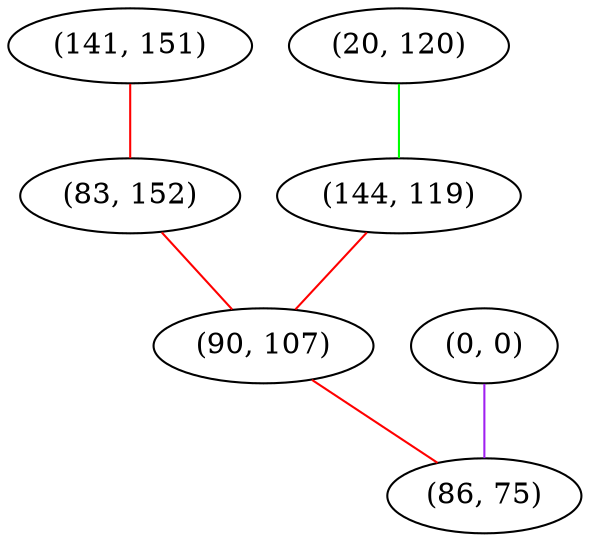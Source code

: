 graph "" {
"(141, 151)";
"(20, 120)";
"(144, 119)";
"(83, 152)";
"(0, 0)";
"(90, 107)";
"(86, 75)";
"(141, 151)" -- "(83, 152)"  [color=red, key=0, weight=1];
"(20, 120)" -- "(144, 119)"  [color=green, key=0, weight=2];
"(144, 119)" -- "(90, 107)"  [color=red, key=0, weight=1];
"(83, 152)" -- "(90, 107)"  [color=red, key=0, weight=1];
"(0, 0)" -- "(86, 75)"  [color=purple, key=0, weight=4];
"(90, 107)" -- "(86, 75)"  [color=red, key=0, weight=1];
}
